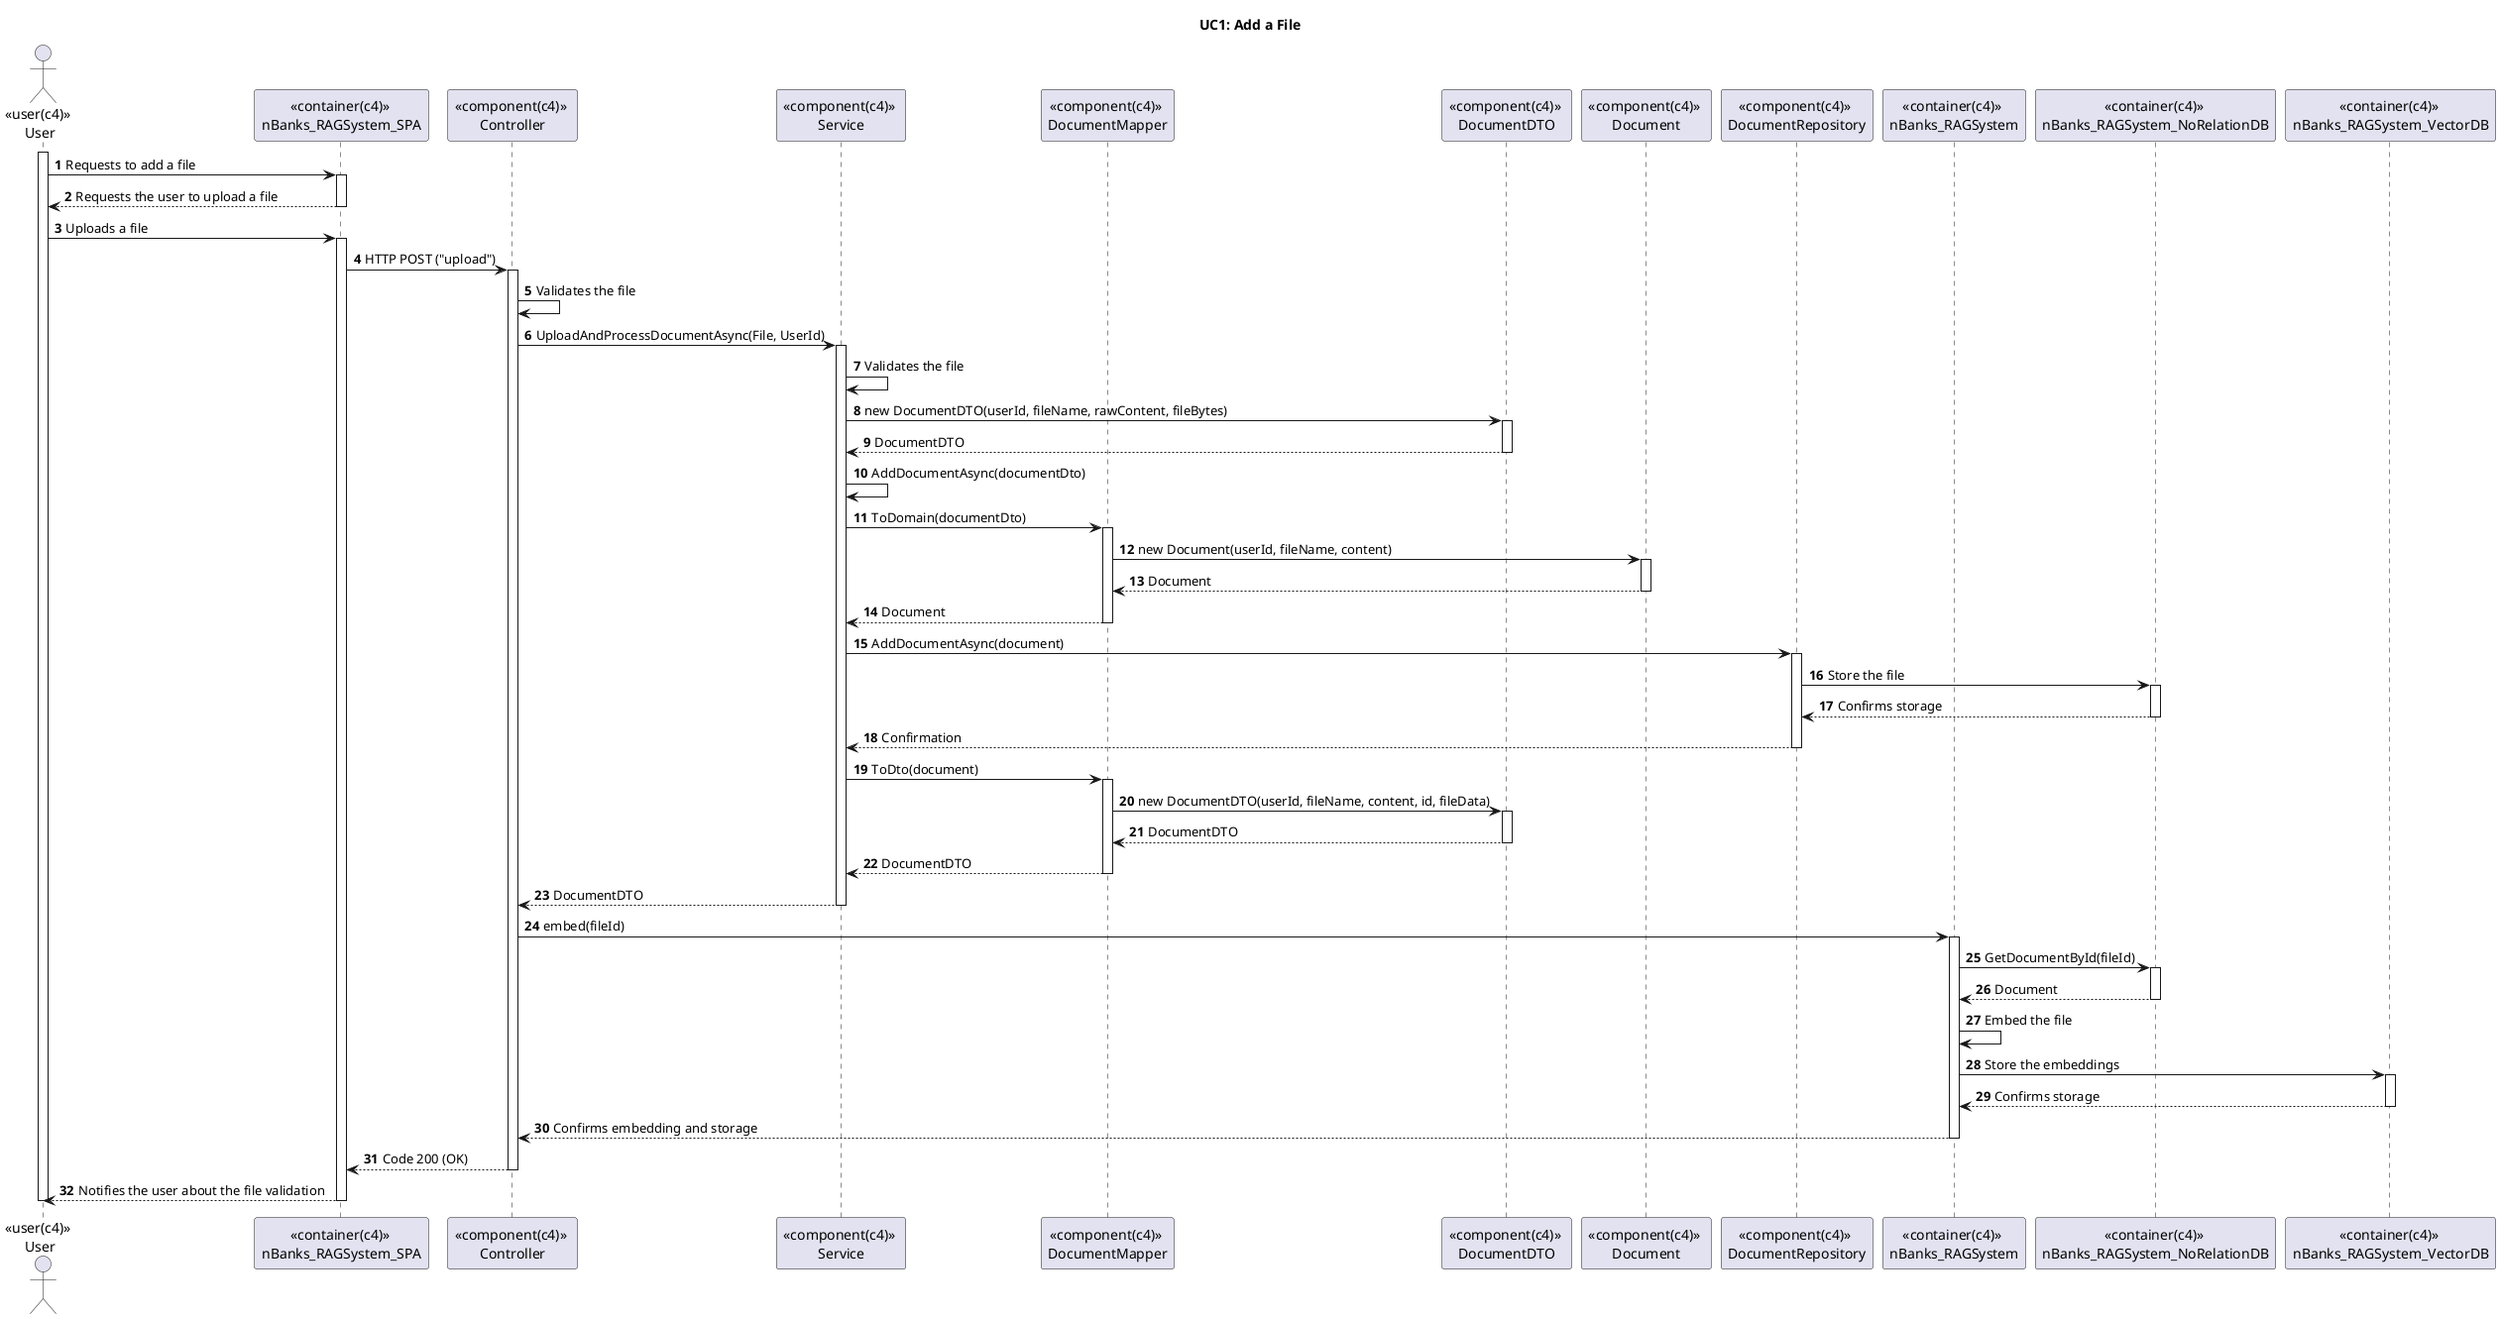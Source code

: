 @startuml

title UC1: Add a File


autonumber

actor "<<user(c4)>> \nUser" as user
participant "<<container(c4)>> \nnBanks_RAGSystem_SPA" as sys
participant "<<component(c4)>> \nController" as controller
participant "<<component(c4)>> \nService" as service
participant "<<component(c4)>> \nDocumentMapper" as mapper
participant "<<component(c4)>> \nDocumentDTO" as dto
participant "<<component(c4)>> \nDocument" as document
participant "<<component(c4)>> \nDocumentRepository" as repository
participant "<<container(c4)>> \nnBanks_RAGSystem" as RAG
participant "<<container(c4)>> \nnBanks_RAGSystem_NoRelationDB" as db1
participant "<<container(c4)>> \nnBanks_RAGSystem_VectorDB" as db2

activate user
user -> sys : Requests to add a file
activate sys
sys --> user: Requests the user to upload a file
deactivate sys
user -> sys : Uploads a file
activate sys
sys -> controller: HTTP POST ("upload")
activate controller
controller -> controller: Validates the file
controller -> service: UploadAndProcessDocumentAsync(File, UserId)
activate service
service -> service: Validates the file
service -> dto: new DocumentDTO(userId, fileName, rawContent, fileBytes)
activate dto
dto --> service: DocumentDTO
deactivate dto
service -> service: AddDocumentAsync(documentDto)
service -> mapper: ToDomain(documentDto)
activate mapper
mapper -> document: new Document(userId, fileName, content)
activate document
document --> mapper: Document
deactivate document
mapper --> service: Document
deactivate mapper
service -> repository: AddDocumentAsync(document)
activate repository
repository -> db1: Store the file
activate db1
db1 --> repository: Confirms storage
deactivate db1
repository --> service: Confirmation
deactivate repository
service -> mapper: ToDto(document)
activate mapper
mapper -> dto: new DocumentDTO(userId, fileName, content, id, fileData)
activate dto
dto --> mapper: DocumentDTO
deactivate dto
mapper --> service: DocumentDTO
deactivate mapper
service --> controller: DocumentDTO
deactivate service
controller -> RAG: embed(fileId)
activate RAG
RAG -> db1: GetDocumentById(fileId)
activate db1
db1 --> RAG: Document
deactivate db1
RAG -> RAG: Embed the file
RAG -> db2: Store the embeddings
activate db2
db2 --> RAG: Confirms storage
deactivate db2
RAG --> controller: Confirms embedding and storage
deactivate RAG
controller --> sys: Code 200 (OK)
deactivate controller
sys --> user: Notifies the user about the file validation
deactivate sys
deactivate user
@enduml
